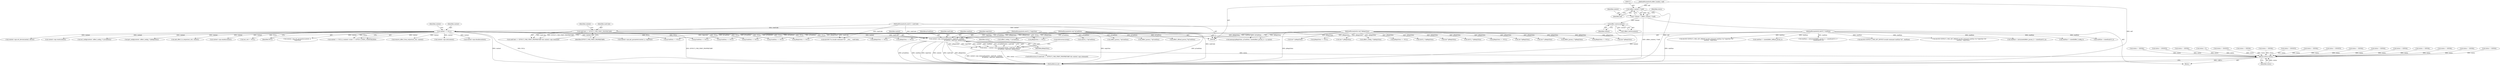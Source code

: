 digraph "0_Android_073a80800f341325932c66818ce4302b312909a4@pointer" {
"1000688" [label="(Call,context->ops.command(context, cmdCode, cmdSize,\n                                          pCmdData, replySize, pReplyData))"];
"1000134" [label="(Call,context == NULL)"];
"1000124" [label="(Call,effect_exists(context))"];
"1000109" [label="(Call,* context = (effect_context_t *)self)"];
"1000111" [label="(Call,(effect_context_t *)self)"];
"1000101" [label="(MethodParameterIn,effect_handle_t self)"];
"1000678" [label="(Call,cmdCode >= EFFECT_CMD_FIRST_PROPRIETARY)"];
"1000102" [label="(MethodParameterIn,uint32_t cmdCode)"];
"1000103" [label="(MethodParameterIn,uint32_t cmdSize)"];
"1000104" [label="(MethodParameterIn,void *pCmdData)"];
"1000105" [label="(MethodParameterIn,uint32_t *replySize)"];
"1000106" [label="(MethodParameterIn,void *pReplyData)"];
"1000686" [label="(Call,status = context->ops.command(context, cmdCode, cmdSize,\n                                          pCmdData, replySize, pReplyData))"];
"1000710" [label="(Return,return status;)"];
"1000334" [label="(Call,status = -EINVAL)"];
"1000249" [label="(Call,status = -EINVAL)"];
"1000697" [label="(Call,ALOGW(\"%s invalid command %d\", __func__, cmdCode))"];
"1000409" [label="(Call,status = -EINVAL)"];
"1000566" [label="(Call,context->ops.set_device(context, device))"];
"1000607" [label="(Call,(effect_offload_param_t*)pCmdData)"];
"1000105" [label="(MethodParameterIn,uint32_t *replySize)"];
"1000710" [label="(Return,return status;)"];
"1000282" [label="(Call,status = -EINVAL)"];
"1000705" [label="(ControlStructure,break;)"];
"1000687" [label="(Identifier,status)"];
"1000103" [label="(MethodParameterIn,uint32_t cmdSize)"];
"1000123" [label="(Call,!effect_exists(context))"];
"1000692" [label="(Identifier,pCmdData)"];
"1000267" [label="(Call,context->ops.reset(context))"];
"1000317" [label="(Call,(int *)pReplyData)"];
"1000192" [label="(Call,pCmdData == NULL)"];
"1000541" [label="(Call,cmdSize < sizeof(uint32_t))"];
"1000111" [label="(Call,(effect_context_t *)self)"];
"1000106" [label="(MethodParameterIn,void *pReplyData)"];
"1000378" [label="(Call,pCmdData == NULL)"];
"1000546" [label="(Call,status = -EINVAL)"];
"1000413" [label="(Call,ALOGV(\"EFFECT_CMD_GET_PARAM invalid command cmdSize %d *replySize %d\",\n                   cmdSize, *replySize))"];
"1000104" [label="(MethodParameterIn,void *pCmdData)"];
"1000690" [label="(Identifier,cmdCode)"];
"1000217" [label="(Call,(int *) pReplyData)"];
"1000392" [label="(Call,pReplyData == NULL)"];
"1000210" [label="(Call,status = -EINVAL)"];
"1000578" [label="(Call,cmdSize != sizeof(effect_offload_param_t))"];
"1000101" [label="(MethodParameterIn,effect_handle_t self)"];
"1000688" [label="(Call,context->ops.command(context, cmdCode, cmdSize,\n                                          pCmdData, replySize, pReplyData))"];
"1000163" [label="(Call,status = -EINVAL)"];
"1000325" [label="(Call,pReplyData == NULL)"];
"1000712" [label="(MethodReturn,int)"];
"1000135" [label="(Identifier,context)"];
"1000176" [label="(Call,(int *) pReplyData)"];
"1000346" [label="(Call,status = -ENOSYS)"];
"1000538" [label="(Call,pCmdData == NULL)"];
"1000222" [label="(Call,(effect_config_t *) pCmdData)"];
"1000229" [label="(Call,pReplyData == NULL)"];
"1000134" [label="(Call,context == NULL)"];
"1000711" [label="(Identifier,status)"];
"1000683" [label="(Identifier,context)"];
"1000557" [label="(Call,(uint32_t *)pCmdData)"];
"1000220" [label="(Call,set_config(context, (effect_config_t *) pCmdData))"];
"1000470" [label="(Call,cmdSize < (int)(sizeof(effect_param_t) + sizeof(uint32_t) +\n sizeof(uint16_t)))"];
"1000238" [label="(Call,status = -EINVAL)"];
"1000678" [label="(Call,cmdCode >= EFFECT_CMD_FIRST_PROPRIETARY)"];
"1000116" [label="(Call,status = 0)"];
"1000256" [label="(Call,(effect_config_t *)pReplyData)"];
"1000143" [label="(Call,status = -ENOSYS)"];
"1000550" [label="(Call,ALOGV(\"EFFECT_CMD_SET_DEVICE invalid command cmdSize %d\", cmdSize))"];
"1000483" [label="(Call,pReplyData == NULL)"];
"1000154" [label="(Call,pReplyData == NULL)"];
"1000694" [label="(Identifier,pReplyData)"];
"1000117" [label="(Identifier,status)"];
"1000457" [label="(Call,context->ops.get_parameter(context, p, replySize))"];
"1000583" [label="(Call,pCmdData == NULL)"];
"1000110" [label="(Identifier,context)"];
"1000504" [label="(Call,(int32_t *)pReplyData)"];
"1000621" [label="(Call,(int *)pReplyData)"];
"1000466" [label="(Call,pCmdData == NULL)"];
"1000113" [label="(Identifier,self)"];
"1000691" [label="(Identifier,cmdSize)"];
"1000254" [label="(Call,get_config(context, (effect_config_t *)pReplyData))"];
"1000671" [label="(Call,add_effect_to_output(out_ctxt, context))"];
"1000496" [label="(Call,ALOGV(\"EFFECT_CMD_SET_PARAM invalid command cmdSize %d *replySize %d\",\n                  cmdSize, *replySize))"];
"1000310" [label="(Call,context->ops.enable(context))"];
"1000522" [label="(Call,(int32_t *)pReplyData)"];
"1000382" [label="(Call,cmdSize < (int)(sizeof(effect_param_t) + sizeof(uint32_t)))"];
"1000511" [label="(Call,(effect_param_t *)pCmdData)"];
"1000107" [label="(Block,)"];
"1000425" [label="(Call,status = -EINVAL)"];
"1000648" [label="(Call,out_ctxt != NULL)"];
"1000492" [label="(Call,status = -EINVAL)"];
"1000196" [label="(Call,cmdSize != sizeof(effect_config_t))"];
"1000433" [label="(Call,(effect_param_t *)pCmdData)"];
"1000102" [label="(MethodParameterIn,uint32_t cmdCode)"];
"1000127" [label="(Call,status = -ENOSYS)"];
"1000587" [label="(Call,pReplyData == NULL)"];
"1000679" [label="(Identifier,cmdCode)"];
"1000701" [label="(Call,status = -EINVAL)"];
"1000693" [label="(Identifier,replySize)"];
"1000109" [label="(Call,* context = (effect_context_t *)self)"];
"1000124" [label="(Call,effect_exists(context))"];
"1000680" [label="(Identifier,EFFECT_CMD_FIRST_PROPRIETARY)"];
"1000369" [label="(Call,(int *)pReplyData)"];
"1000294" [label="(Call,status = -ENOSYS)"];
"1000273" [label="(Call,pReplyData == NULL)"];
"1000436" [label="(Call,memcpy(pReplyData, pCmdData, sizeof(effect_param_t) + q->psize))"];
"1000136" [label="(Identifier,NULL)"];
"1000525" [label="(Call,context->ops.set_parameter(context, p,\n *replySize))"];
"1000133" [label="(Call,context == NULL || context->state == EFFECT_STATE_UNINITIALIZED)"];
"1000651" [label="(Call,remove_effect_from_output(out_ctxt, context))"];
"1000184" [label="(Call,(int *) pReplyData)"];
"1000689" [label="(Identifier,context)"];
"1000448" [label="(Call,(effect_param_t *)pReplyData)"];
"1000201" [label="(Call,pReplyData == NULL)"];
"1000125" [label="(Identifier,context)"];
"1000139" [label="(Identifier,context)"];
"1000677" [label="(Call,cmdCode >= EFFECT_CMD_FIRST_PROPRIETARY && context->ops.command)"];
"1000599" [label="(Call,status = -EINVAL)"];
"1000686" [label="(Call,status = context->ops.command(context, cmdCode, cmdSize,\n                                          pCmdData, replySize, pReplyData))"];
"1000676" [label="(ControlStructure,if (cmdCode >= EFFECT_CMD_FIRST_PROPRIETARY && context->ops.command))"];
"1000179" [label="(Call,context->ops.init(context))"];
"1000362" [label="(Call,context->ops.disable(context))"];
"1000688" -> "1000686"  [label="AST: "];
"1000688" -> "1000694"  [label="CFG: "];
"1000689" -> "1000688"  [label="AST: "];
"1000690" -> "1000688"  [label="AST: "];
"1000691" -> "1000688"  [label="AST: "];
"1000692" -> "1000688"  [label="AST: "];
"1000693" -> "1000688"  [label="AST: "];
"1000694" -> "1000688"  [label="AST: "];
"1000686" -> "1000688"  [label="CFG: "];
"1000688" -> "1000712"  [label="DDG: replySize"];
"1000688" -> "1000712"  [label="DDG: context"];
"1000688" -> "1000712"  [label="DDG: cmdCode"];
"1000688" -> "1000712"  [label="DDG: pReplyData"];
"1000688" -> "1000712"  [label="DDG: pCmdData"];
"1000688" -> "1000712"  [label="DDG: cmdSize"];
"1000688" -> "1000686"  [label="DDG: pReplyData"];
"1000688" -> "1000686"  [label="DDG: replySize"];
"1000688" -> "1000686"  [label="DDG: context"];
"1000688" -> "1000686"  [label="DDG: cmdSize"];
"1000688" -> "1000686"  [label="DDG: pCmdData"];
"1000688" -> "1000686"  [label="DDG: cmdCode"];
"1000134" -> "1000688"  [label="DDG: context"];
"1000678" -> "1000688"  [label="DDG: cmdCode"];
"1000102" -> "1000688"  [label="DDG: cmdCode"];
"1000103" -> "1000688"  [label="DDG: cmdSize"];
"1000104" -> "1000688"  [label="DDG: pCmdData"];
"1000105" -> "1000688"  [label="DDG: replySize"];
"1000106" -> "1000688"  [label="DDG: pReplyData"];
"1000134" -> "1000133"  [label="AST: "];
"1000134" -> "1000136"  [label="CFG: "];
"1000135" -> "1000134"  [label="AST: "];
"1000136" -> "1000134"  [label="AST: "];
"1000139" -> "1000134"  [label="CFG: "];
"1000133" -> "1000134"  [label="CFG: "];
"1000134" -> "1000712"  [label="DDG: context"];
"1000134" -> "1000712"  [label="DDG: NULL"];
"1000134" -> "1000133"  [label="DDG: context"];
"1000134" -> "1000133"  [label="DDG: NULL"];
"1000124" -> "1000134"  [label="DDG: context"];
"1000134" -> "1000154"  [label="DDG: NULL"];
"1000134" -> "1000179"  [label="DDG: context"];
"1000134" -> "1000192"  [label="DDG: NULL"];
"1000134" -> "1000220"  [label="DDG: context"];
"1000134" -> "1000229"  [label="DDG: NULL"];
"1000134" -> "1000254"  [label="DDG: context"];
"1000134" -> "1000267"  [label="DDG: context"];
"1000134" -> "1000273"  [label="DDG: NULL"];
"1000134" -> "1000310"  [label="DDG: context"];
"1000134" -> "1000325"  [label="DDG: NULL"];
"1000134" -> "1000362"  [label="DDG: context"];
"1000134" -> "1000378"  [label="DDG: NULL"];
"1000134" -> "1000457"  [label="DDG: context"];
"1000134" -> "1000466"  [label="DDG: NULL"];
"1000134" -> "1000525"  [label="DDG: context"];
"1000134" -> "1000538"  [label="DDG: NULL"];
"1000134" -> "1000566"  [label="DDG: context"];
"1000134" -> "1000583"  [label="DDG: NULL"];
"1000134" -> "1000648"  [label="DDG: NULL"];
"1000134" -> "1000651"  [label="DDG: context"];
"1000134" -> "1000671"  [label="DDG: context"];
"1000124" -> "1000123"  [label="AST: "];
"1000124" -> "1000125"  [label="CFG: "];
"1000125" -> "1000124"  [label="AST: "];
"1000123" -> "1000124"  [label="CFG: "];
"1000124" -> "1000712"  [label="DDG: context"];
"1000124" -> "1000123"  [label="DDG: context"];
"1000109" -> "1000124"  [label="DDG: context"];
"1000109" -> "1000107"  [label="AST: "];
"1000109" -> "1000111"  [label="CFG: "];
"1000110" -> "1000109"  [label="AST: "];
"1000111" -> "1000109"  [label="AST: "];
"1000117" -> "1000109"  [label="CFG: "];
"1000109" -> "1000712"  [label="DDG: (effect_context_t *)self"];
"1000111" -> "1000109"  [label="DDG: self"];
"1000111" -> "1000113"  [label="CFG: "];
"1000112" -> "1000111"  [label="AST: "];
"1000113" -> "1000111"  [label="AST: "];
"1000111" -> "1000712"  [label="DDG: self"];
"1000101" -> "1000111"  [label="DDG: self"];
"1000101" -> "1000100"  [label="AST: "];
"1000101" -> "1000712"  [label="DDG: self"];
"1000678" -> "1000677"  [label="AST: "];
"1000678" -> "1000680"  [label="CFG: "];
"1000679" -> "1000678"  [label="AST: "];
"1000680" -> "1000678"  [label="AST: "];
"1000683" -> "1000678"  [label="CFG: "];
"1000677" -> "1000678"  [label="CFG: "];
"1000678" -> "1000712"  [label="DDG: EFFECT_CMD_FIRST_PROPRIETARY"];
"1000678" -> "1000677"  [label="DDG: cmdCode"];
"1000678" -> "1000677"  [label="DDG: EFFECT_CMD_FIRST_PROPRIETARY"];
"1000102" -> "1000678"  [label="DDG: cmdCode"];
"1000678" -> "1000697"  [label="DDG: cmdCode"];
"1000102" -> "1000100"  [label="AST: "];
"1000102" -> "1000712"  [label="DDG: cmdCode"];
"1000102" -> "1000697"  [label="DDG: cmdCode"];
"1000103" -> "1000100"  [label="AST: "];
"1000103" -> "1000712"  [label="DDG: cmdSize"];
"1000103" -> "1000196"  [label="DDG: cmdSize"];
"1000103" -> "1000382"  [label="DDG: cmdSize"];
"1000103" -> "1000413"  [label="DDG: cmdSize"];
"1000103" -> "1000470"  [label="DDG: cmdSize"];
"1000103" -> "1000496"  [label="DDG: cmdSize"];
"1000103" -> "1000541"  [label="DDG: cmdSize"];
"1000103" -> "1000550"  [label="DDG: cmdSize"];
"1000103" -> "1000578"  [label="DDG: cmdSize"];
"1000104" -> "1000100"  [label="AST: "];
"1000104" -> "1000712"  [label="DDG: pCmdData"];
"1000104" -> "1000192"  [label="DDG: pCmdData"];
"1000104" -> "1000222"  [label="DDG: pCmdData"];
"1000104" -> "1000378"  [label="DDG: pCmdData"];
"1000104" -> "1000433"  [label="DDG: pCmdData"];
"1000104" -> "1000436"  [label="DDG: pCmdData"];
"1000104" -> "1000466"  [label="DDG: pCmdData"];
"1000104" -> "1000511"  [label="DDG: pCmdData"];
"1000104" -> "1000538"  [label="DDG: pCmdData"];
"1000104" -> "1000557"  [label="DDG: pCmdData"];
"1000104" -> "1000583"  [label="DDG: pCmdData"];
"1000104" -> "1000607"  [label="DDG: pCmdData"];
"1000105" -> "1000100"  [label="AST: "];
"1000105" -> "1000712"  [label="DDG: replySize"];
"1000105" -> "1000457"  [label="DDG: replySize"];
"1000106" -> "1000100"  [label="AST: "];
"1000106" -> "1000712"  [label="DDG: pReplyData"];
"1000106" -> "1000154"  [label="DDG: pReplyData"];
"1000106" -> "1000176"  [label="DDG: pReplyData"];
"1000106" -> "1000184"  [label="DDG: pReplyData"];
"1000106" -> "1000201"  [label="DDG: pReplyData"];
"1000106" -> "1000217"  [label="DDG: pReplyData"];
"1000106" -> "1000229"  [label="DDG: pReplyData"];
"1000106" -> "1000256"  [label="DDG: pReplyData"];
"1000106" -> "1000273"  [label="DDG: pReplyData"];
"1000106" -> "1000317"  [label="DDG: pReplyData"];
"1000106" -> "1000325"  [label="DDG: pReplyData"];
"1000106" -> "1000369"  [label="DDG: pReplyData"];
"1000106" -> "1000392"  [label="DDG: pReplyData"];
"1000106" -> "1000436"  [label="DDG: pReplyData"];
"1000106" -> "1000448"  [label="DDG: pReplyData"];
"1000106" -> "1000483"  [label="DDG: pReplyData"];
"1000106" -> "1000504"  [label="DDG: pReplyData"];
"1000106" -> "1000522"  [label="DDG: pReplyData"];
"1000106" -> "1000587"  [label="DDG: pReplyData"];
"1000106" -> "1000621"  [label="DDG: pReplyData"];
"1000686" -> "1000676"  [label="AST: "];
"1000687" -> "1000686"  [label="AST: "];
"1000705" -> "1000686"  [label="CFG: "];
"1000686" -> "1000712"  [label="DDG: status"];
"1000686" -> "1000712"  [label="DDG: context->ops.command(context, cmdCode, cmdSize,\n                                          pCmdData, replySize, pReplyData)"];
"1000686" -> "1000710"  [label="DDG: status"];
"1000710" -> "1000107"  [label="AST: "];
"1000710" -> "1000711"  [label="CFG: "];
"1000711" -> "1000710"  [label="AST: "];
"1000712" -> "1000710"  [label="CFG: "];
"1000710" -> "1000712"  [label="DDG: <RET>"];
"1000711" -> "1000710"  [label="DDG: status"];
"1000116" -> "1000710"  [label="DDG: status"];
"1000163" -> "1000710"  [label="DDG: status"];
"1000238" -> "1000710"  [label="DDG: status"];
"1000346" -> "1000710"  [label="DDG: status"];
"1000701" -> "1000710"  [label="DDG: status"];
"1000409" -> "1000710"  [label="DDG: status"];
"1000294" -> "1000710"  [label="DDG: status"];
"1000282" -> "1000710"  [label="DDG: status"];
"1000334" -> "1000710"  [label="DDG: status"];
"1000492" -> "1000710"  [label="DDG: status"];
"1000599" -> "1000710"  [label="DDG: status"];
"1000143" -> "1000710"  [label="DDG: status"];
"1000425" -> "1000710"  [label="DDG: status"];
"1000210" -> "1000710"  [label="DDG: status"];
"1000546" -> "1000710"  [label="DDG: status"];
"1000127" -> "1000710"  [label="DDG: status"];
"1000249" -> "1000710"  [label="DDG: status"];
}
